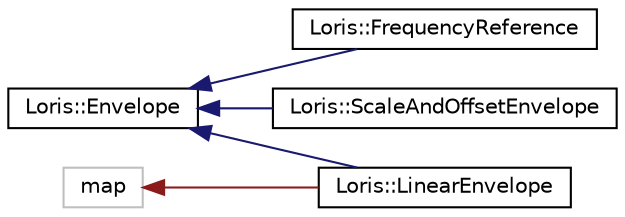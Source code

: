 digraph "Graphical Class Hierarchy"
{
 // LATEX_PDF_SIZE
  edge [fontname="Helvetica",fontsize="10",labelfontname="Helvetica",labelfontsize="10"];
  node [fontname="Helvetica",fontsize="10",shape=record];
  rankdir="LR";
  Node46 [label="Loris::Envelope",height=0.2,width=0.4,color="black", fillcolor="white", style="filled",URL="$a00155.html",tooltip=" "];
  Node46 -> Node47 [dir="back",color="midnightblue",fontsize="10",style="solid",fontname="Helvetica"];
  Node47 [label="Loris::FrequencyReference",height=0.2,width=0.4,color="black", fillcolor="white", style="filled",URL="$a00171.html",tooltip=" "];
  Node46 -> Node0 [dir="back",color="midnightblue",fontsize="10",style="solid",fontname="Helvetica"];
  Node0 [label="Loris::LinearEnvelope",height=0.2,width=0.4,color="black", fillcolor="white", style="filled",URL="$a00203.html",tooltip=" "];
  Node46 -> Node48 [dir="back",color="midnightblue",fontsize="10",style="solid",fontname="Helvetica"];
  Node48 [label="Loris::ScaleAndOffsetEnvelope",height=0.2,width=0.4,color="black", fillcolor="white", style="filled",URL="$a00159.html",tooltip=" "];
  Node32 [label="map",height=0.2,width=0.4,color="grey75", fillcolor="white", style="filled",tooltip=" "];
  Node32 -> Node0 [dir="back",color="firebrick4",fontsize="10",style="solid",fontname="Helvetica"];
}
